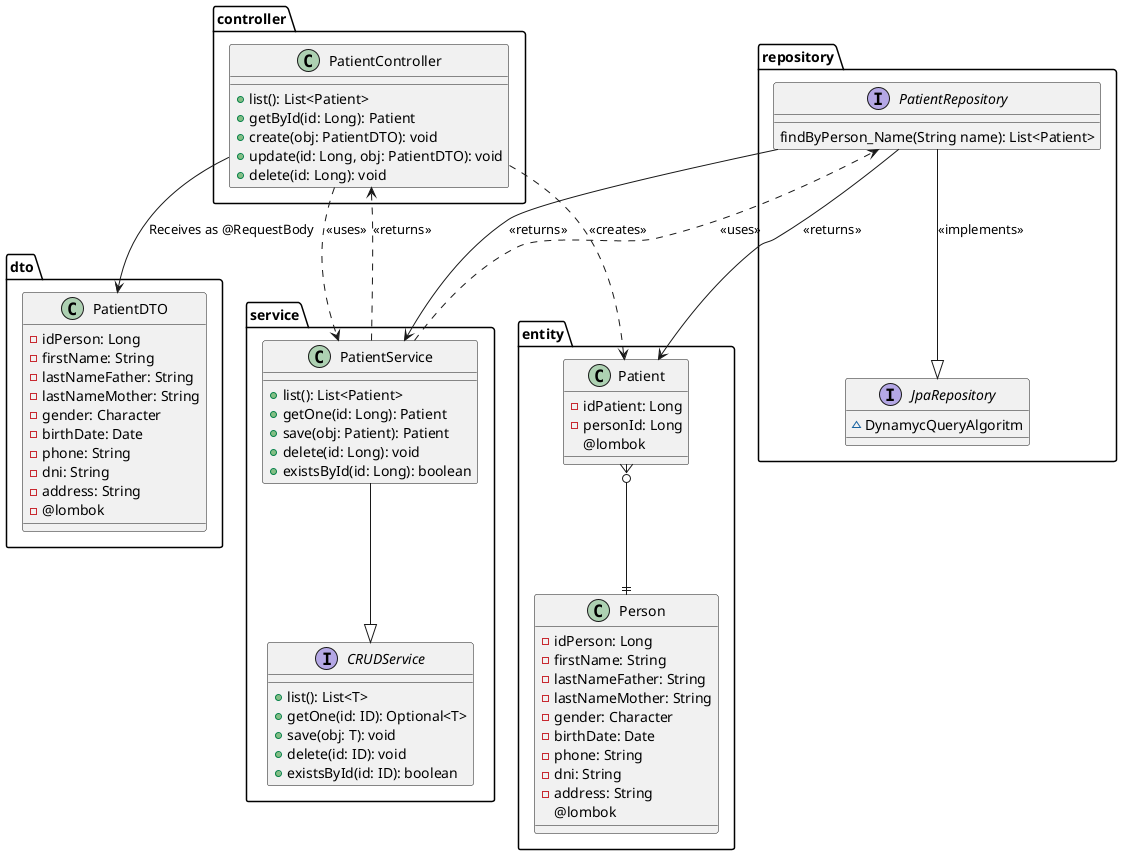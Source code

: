 @startuml hu25
package repository {
  interface PatientRepository {
    findByPerson_Name(String name): List<Patient>
  }

  interface JpaRepository {
    ~DynamycQueryAlgoritm
  }
}

package controller {
  class PatientController {
    +list(): List<Patient>
    +getById(id: Long): Patient
    +create(obj: PatientDTO): void
    +update(id: Long, obj: PatientDTO): void
    +delete(id: Long): void
  }
}

package service {

  class PatientService {
    +list(): List<Patient>
    +getOne(id: Long): Patient
    +save(obj: Patient): Patient
    +delete(id: Long): void
    +existsById(id: Long): boolean

  }

  interface CRUDService{
    +list(): List<T>
    +getOne(id: ID): Optional<T>
    +save(obj: T): void
    +delete(id: ID): void
    +existsById(id: ID): boolean
  }
}

package dto {
  class PatientDTO {
    -idPerson: Long
    -firstName: String
    -lastNameFather: String
    -lastNameMother: String
    -gender: Character
    -birthDate: Date
    -phone: String
    -dni: String
    -address: String
    -@lombok
  }
}

package entity {

  class Person {
    -idPerson: Long
    -firstName: String
    -lastNameFather: String
    -lastNameMother: String
    -gender: Character
    -birthDate: Date
    -phone: String
    -dni: String
    -address: String
    @lombok
  }
  class Patient {
    -idPatient: Long
    -personId: Long
    @lombok
  }

}








PatientController ..> PatientService : <<uses>>
PatientController --> PatientDTO : Receives as @RequestBody
PatientController ..> Patient : <<creates>>

PatientService..> PatientController: <<returns>>
PatientService --|> CRUDService
PatientService ..> PatientRepository : <<uses>>

PatientRepository --> PatientService : <<returns>>
PatientRepository --> Patient : <<returns>>
PatientRepository --|> JpaRepository: <<implements>>

Patient }o--|| Person

@enduml
